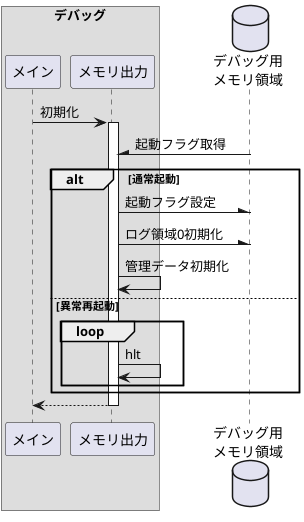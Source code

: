 @startuml

box "デバッグ"
    participant "メイン"     as Debug
    participant "メモリ出力" as DebugMem
end box
database "デバッグ用\nメモリ領域" as mem

Debug -> DebugMem: 初期化
activate DebugMem

DebugMem /- mem: 起動フラグ取得

alt 通常起動
    DebugMem -\ mem: 起動フラグ設定
    DebugMem -\ mem: ログ領域0初期化
    DebugMem -> DebugMem: 管理データ初期化

else 異常再起動
    loop
        DebugMem -> DebugMem: hlt
    end loop
end alt

Debug <-- DebugMem:
deactivate DebugMem

@enduml

